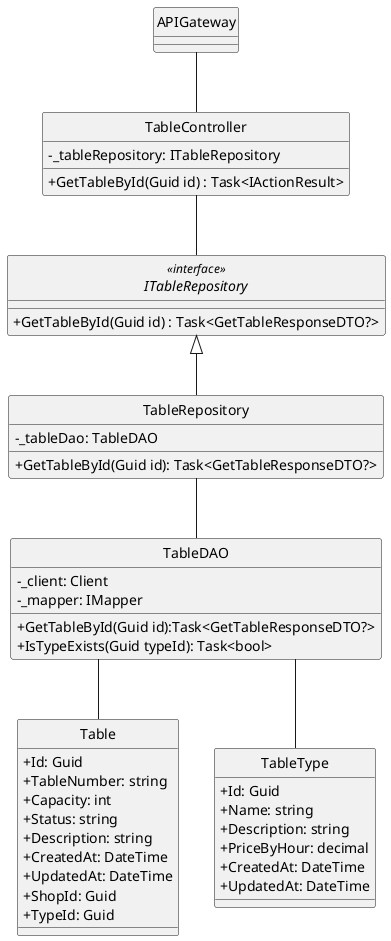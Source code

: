 @startuml
hide circle
skinparam classAttributeIconSize 0
skinparam linetype ortho



class APIGateway {
}
class TableController {
    - _tableRepository: ITableRepository
    +  GetTableById(Guid id) : Task<IActionResult> 
}

interface ITableRepository<<interface>>  {
    + GetTableById(Guid id) : Task<GetTableResponseDTO?> 
}

class TableRepository {
    - _tableDao: TableDAO
    + GetTableById(Guid id): Task<GetTableResponseDTO?>
}
class TableDAO {
    - _client: Client
    - _mapper: IMapper
    + GetTableById(Guid id):Task<GetTableResponseDTO?> 
    + IsTypeExists(Guid typeId): Task<bool> 
}

class Table {
    + Id: Guid
    + TableNumber: string
    + Capacity: int
    + Status: string
    + Description: string
    + CreatedAt: DateTime
    + UpdatedAt: DateTime
    + ShopId: Guid
    + TypeId: Guid
}
class TableType {
    + Id: Guid
    + Name: string
    + Description: string
    + PriceByHour: decimal
    + CreatedAt: DateTime
    + UpdatedAt: DateTime
}

APIGateway -- TableController
TableController -- ITableRepository
ITableRepository <|-- TableRepository
TableRepository -- TableDAO
TableDAO -- Table
TableDAO -- TableType


@enduml